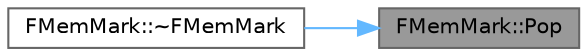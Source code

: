 digraph "FMemMark::Pop"
{
 // INTERACTIVE_SVG=YES
 // LATEX_PDF_SIZE
  bgcolor="transparent";
  edge [fontname=Helvetica,fontsize=10,labelfontname=Helvetica,labelfontsize=10];
  node [fontname=Helvetica,fontsize=10,shape=box,height=0.2,width=0.4];
  rankdir="RL";
  Node1 [id="Node000001",label="FMemMark::Pop",height=0.2,width=0.4,color="gray40", fillcolor="grey60", style="filled", fontcolor="black",tooltip="Free the memory allocated after the mark was created."];
  Node1 -> Node2 [id="edge1_Node000001_Node000002",dir="back",color="steelblue1",style="solid",tooltip=" "];
  Node2 [id="Node000002",label="FMemMark::~FMemMark",height=0.2,width=0.4,color="grey40", fillcolor="white", style="filled",URL="$d7/d8d/classFMemMark.html#ac57c33c5219d571f72b6ba1d6d1e3c2c",tooltip="Destructor."];
}

